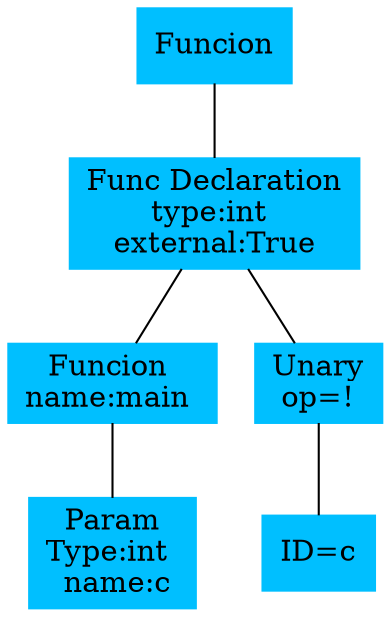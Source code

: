 // AST
digraph AST {
	node [color=deepskyblue shape=box style=filled]
	edge [arrowhead=none]
	n01 [label=Funcion]
	n02 [label="Func Declaration
type:int 
external:True
"]
	n03 [label="Funcion 
name:main 
"]
	n04 [label="Param
Type:int 
 name:c"]
	n03 -> n04
	n02 -> n03
	n05 [label="Unary\nop=!"]
	n06 [label="ID=c"]
	n05 -> n06
	n02 -> n05
	n01 -> n02
}
